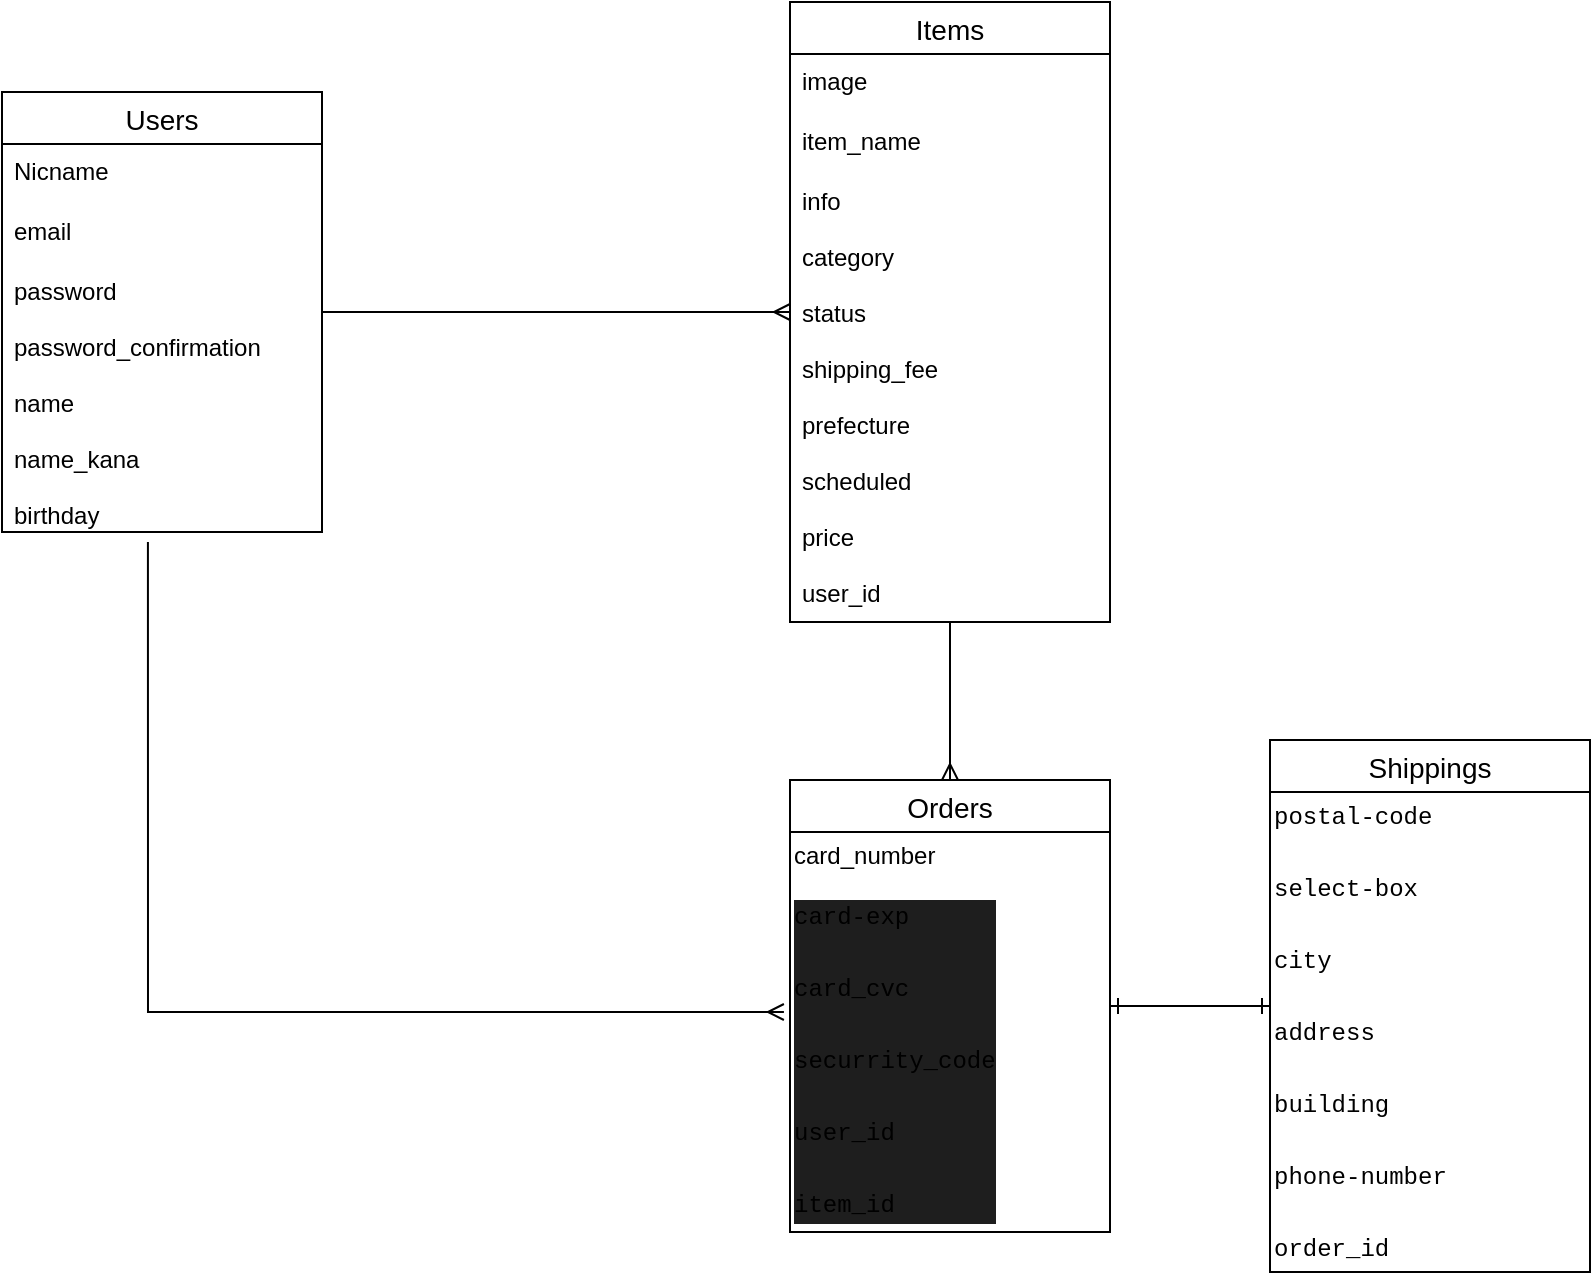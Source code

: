 <mxfile version="13.10.0" type="embed">
    <diagram id="bLyAoqpC0Bb64JeXhaNg" name="Page-1">
        <mxGraphModel dx="728" dy="424" grid="1" gridSize="10" guides="1" tooltips="1" connect="1" arrows="1" fold="1" page="1" pageScale="1" pageWidth="827" pageHeight="1169" math="0" shadow="0">
            <root>
                <mxCell id="0"/>
                <mxCell id="1" parent="0"/>
                <mxCell id="Au6O60PlYEfLJ1qO_UJJ-18" value="" style="edgeStyle=orthogonalEdgeStyle;rounded=0;orthogonalLoop=1;jettySize=auto;html=1;endArrow=ERmany;endFill=0;" edge="1" parent="1" source="Au6O60PlYEfLJ1qO_UJJ-1" target="Au6O60PlYEfLJ1qO_UJJ-14">
                    <mxGeometry relative="1" as="geometry"/>
                </mxCell>
                <mxCell id="Au6O60PlYEfLJ1qO_UJJ-1" value="Users" style="swimlane;fontStyle=0;childLayout=stackLayout;horizontal=1;startSize=26;horizontalStack=0;resizeParent=1;resizeParentMax=0;resizeLast=0;collapsible=1;marginBottom=0;align=center;fontSize=14;" vertex="1" parent="1">
                    <mxGeometry x="46" y="56" width="160" height="220" as="geometry"/>
                </mxCell>
                <mxCell id="Au6O60PlYEfLJ1qO_UJJ-2" value="Nicname" style="text;strokeColor=none;fillColor=none;spacingLeft=4;spacingRight=4;overflow=hidden;rotatable=0;points=[[0,0.5],[1,0.5]];portConstraint=eastwest;fontSize=12;" vertex="1" parent="Au6O60PlYEfLJ1qO_UJJ-1">
                    <mxGeometry y="26" width="160" height="30" as="geometry"/>
                </mxCell>
                <mxCell id="Au6O60PlYEfLJ1qO_UJJ-3" value="email" style="text;strokeColor=none;fillColor=none;spacingLeft=4;spacingRight=4;overflow=hidden;rotatable=0;points=[[0,0.5],[1,0.5]];portConstraint=eastwest;fontSize=12;" vertex="1" parent="Au6O60PlYEfLJ1qO_UJJ-1">
                    <mxGeometry y="56" width="160" height="30" as="geometry"/>
                </mxCell>
                <mxCell id="Au6O60PlYEfLJ1qO_UJJ-4" value="password&#10;&#10;password_confirmation&#10;&#10;name&#10;&#10;name_kana&#10;&#10;birthday&#10;" style="text;strokeColor=none;fillColor=none;spacingLeft=4;spacingRight=4;overflow=hidden;rotatable=0;points=[[0,0.5],[1,0.5]];portConstraint=eastwest;fontSize=12;" vertex="1" parent="Au6O60PlYEfLJ1qO_UJJ-1">
                    <mxGeometry y="86" width="160" height="134" as="geometry"/>
                </mxCell>
                <mxCell id="Au6O60PlYEfLJ1qO_UJJ-23" value="" style="edgeStyle=orthogonalEdgeStyle;rounded=0;orthogonalLoop=1;jettySize=auto;html=1;endArrow=ERmany;endFill=0;" edge="1" parent="1" source="Au6O60PlYEfLJ1qO_UJJ-14" target="Au6O60PlYEfLJ1qO_UJJ-19">
                    <mxGeometry relative="1" as="geometry"/>
                </mxCell>
                <mxCell id="Au6O60PlYEfLJ1qO_UJJ-14" value="Items" style="swimlane;fontStyle=0;childLayout=stackLayout;horizontal=1;startSize=26;horizontalStack=0;resizeParent=1;resizeParentMax=0;resizeLast=0;collapsible=1;marginBottom=0;align=center;fontSize=14;" vertex="1" parent="1">
                    <mxGeometry x="440" y="11" width="160" height="310" as="geometry"/>
                </mxCell>
                <mxCell id="Au6O60PlYEfLJ1qO_UJJ-15" value="image" style="text;strokeColor=none;fillColor=none;spacingLeft=4;spacingRight=4;overflow=hidden;rotatable=0;points=[[0,0.5],[1,0.5]];portConstraint=eastwest;fontSize=12;" vertex="1" parent="Au6O60PlYEfLJ1qO_UJJ-14">
                    <mxGeometry y="26" width="160" height="30" as="geometry"/>
                </mxCell>
                <mxCell id="Au6O60PlYEfLJ1qO_UJJ-16" value="item_name" style="text;strokeColor=none;fillColor=none;spacingLeft=4;spacingRight=4;overflow=hidden;rotatable=0;points=[[0,0.5],[1,0.5]];portConstraint=eastwest;fontSize=12;" vertex="1" parent="Au6O60PlYEfLJ1qO_UJJ-14">
                    <mxGeometry y="56" width="160" height="30" as="geometry"/>
                </mxCell>
                <mxCell id="Au6O60PlYEfLJ1qO_UJJ-17" value="info&#10;&#10;category&#10;&#10;status&#10;&#10;shipping_fee&#10;&#10;prefecture&#10;&#10;scheduled&#10;&#10;price&#10;&#10;user_id&#10;&#10;" style="text;strokeColor=none;fillColor=none;spacingLeft=4;spacingRight=4;overflow=hidden;rotatable=0;points=[[0,0.5],[1,0.5]];portConstraint=eastwest;fontSize=12;" vertex="1" parent="Au6O60PlYEfLJ1qO_UJJ-14">
                    <mxGeometry y="86" width="160" height="224" as="geometry"/>
                </mxCell>
                <mxCell id="Au6O60PlYEfLJ1qO_UJJ-32" value="" style="edgeStyle=orthogonalEdgeStyle;rounded=0;orthogonalLoop=1;jettySize=auto;html=1;endArrow=ERone;endFill=0;startArrow=ERone;startFill=0;" edge="1" parent="1" source="Au6O60PlYEfLJ1qO_UJJ-19" target="Au6O60PlYEfLJ1qO_UJJ-30">
                    <mxGeometry relative="1" as="geometry"/>
                </mxCell>
                <mxCell id="Au6O60PlYEfLJ1qO_UJJ-19" value="Orders" style="swimlane;fontStyle=0;childLayout=stackLayout;horizontal=1;startSize=26;horizontalStack=0;resizeParent=1;resizeParentMax=0;resizeLast=0;collapsible=1;marginBottom=0;align=center;fontSize=14;" vertex="1" parent="1">
                    <mxGeometry x="440" y="400" width="160" height="226" as="geometry"/>
                </mxCell>
                <mxCell id="Au6O60PlYEfLJ1qO_UJJ-25" value="card_number&lt;br&gt;&lt;br&gt;&lt;div style=&quot;background-color: rgb(30 , 30 , 30) ; font-family: &amp;#34;menlo&amp;#34; , &amp;#34;monaco&amp;#34; , &amp;#34;courier new&amp;#34; , monospace ; line-height: 18px&quot;&gt;&lt;span&gt;card-exp&lt;/span&gt;&lt;/div&gt;&lt;div style=&quot;background-color: rgb(30 , 30 , 30) ; font-family: &amp;#34;menlo&amp;#34; , &amp;#34;monaco&amp;#34; , &amp;#34;courier new&amp;#34; , monospace ; line-height: 18px&quot;&gt;&lt;span&gt;&lt;br&gt;&lt;/span&gt;&lt;/div&gt;&lt;div style=&quot;background-color: rgb(30 , 30 , 30) ; font-family: &amp;#34;menlo&amp;#34; , &amp;#34;monaco&amp;#34; , &amp;#34;courier new&amp;#34; , monospace ; line-height: 18px&quot;&gt;&lt;font&gt;card_cvc&lt;/font&gt;&lt;/div&gt;&lt;div style=&quot;background-color: rgb(30 , 30 , 30) ; font-family: &amp;#34;menlo&amp;#34; , &amp;#34;monaco&amp;#34; , &amp;#34;courier new&amp;#34; , monospace ; line-height: 18px&quot;&gt;&lt;font&gt;&lt;br&gt;&lt;/font&gt;&lt;/div&gt;&lt;div style=&quot;background-color: rgb(30 , 30 , 30) ; font-family: &amp;#34;menlo&amp;#34; , &amp;#34;monaco&amp;#34; , &amp;#34;courier new&amp;#34; , monospace ; line-height: 18px&quot;&gt;&lt;font&gt;securrity_code&lt;/font&gt;&lt;/div&gt;&lt;div style=&quot;background-color: rgb(30 , 30 , 30) ; font-family: &amp;#34;menlo&amp;#34; , &amp;#34;monaco&amp;#34; , &amp;#34;courier new&amp;#34; , monospace ; line-height: 18px&quot;&gt;&lt;font&gt;&lt;br&gt;&lt;/font&gt;&lt;/div&gt;&lt;div style=&quot;background-color: rgb(30 , 30 , 30) ; font-family: &amp;#34;menlo&amp;#34; , &amp;#34;monaco&amp;#34; , &amp;#34;courier new&amp;#34; , monospace ; line-height: 18px&quot;&gt;&lt;font&gt;user_id&lt;/font&gt;&lt;/div&gt;&lt;div style=&quot;background-color: rgb(30 , 30 , 30) ; font-family: &amp;#34;menlo&amp;#34; , &amp;#34;monaco&amp;#34; , &amp;#34;courier new&amp;#34; , monospace ; line-height: 18px&quot;&gt;&lt;font&gt;&lt;br&gt;&lt;/font&gt;&lt;/div&gt;&lt;div style=&quot;background-color: rgb(30 , 30 , 30) ; font-family: &amp;#34;menlo&amp;#34; , &amp;#34;monaco&amp;#34; , &amp;#34;courier new&amp;#34; , monospace ; line-height: 18px&quot;&gt;&lt;font&gt;item_id&lt;/font&gt;&lt;/div&gt;" style="text;html=1;align=left;verticalAlign=middle;resizable=0;points=[];autosize=1;" vertex="1" parent="Au6O60PlYEfLJ1qO_UJJ-19">
                    <mxGeometry y="26" width="160" height="200" as="geometry"/>
                </mxCell>
                <mxCell id="Au6O60PlYEfLJ1qO_UJJ-30" value="Shippings" style="swimlane;fontStyle=0;childLayout=stackLayout;horizontal=1;startSize=26;horizontalStack=0;resizeParent=1;resizeParentMax=0;resizeLast=0;collapsible=1;marginBottom=0;align=center;fontSize=14;" vertex="1" parent="1">
                    <mxGeometry x="680" y="380" width="160" height="266" as="geometry"/>
                </mxCell>
                <mxCell id="Au6O60PlYEfLJ1qO_UJJ-31" value="&lt;div style=&quot;font-family: &amp;#34;menlo&amp;#34; , &amp;#34;monaco&amp;#34; , &amp;#34;courier new&amp;#34; , monospace ; line-height: 18px&quot;&gt;&lt;span&gt;postal-code&lt;/span&gt;&lt;/div&gt;&lt;div style=&quot;font-family: &amp;#34;menlo&amp;#34; , &amp;#34;monaco&amp;#34; , &amp;#34;courier new&amp;#34; , monospace ; line-height: 18px&quot;&gt;&lt;span&gt;&lt;br&gt;&lt;/span&gt;&lt;/div&gt;&lt;div style=&quot;font-family: &amp;#34;menlo&amp;#34; , &amp;#34;monaco&amp;#34; , &amp;#34;courier new&amp;#34; , monospace ; line-height: 18px&quot;&gt;&lt;div style=&quot;line-height: 18px&quot;&gt;&lt;span&gt;select-box&lt;/span&gt;&lt;/div&gt;&lt;div style=&quot;line-height: 18px&quot;&gt;&lt;span&gt;&lt;br&gt;&lt;/span&gt;&lt;/div&gt;&lt;div style=&quot;line-height: 18px&quot;&gt;&lt;span&gt;city&lt;/span&gt;&lt;/div&gt;&lt;div style=&quot;line-height: 18px&quot;&gt;&lt;span&gt;&lt;br&gt;&lt;/span&gt;&lt;/div&gt;&lt;div style=&quot;line-height: 18px&quot;&gt;&lt;span&gt;address&lt;/span&gt;&lt;/div&gt;&lt;div style=&quot;line-height: 18px&quot;&gt;&lt;span&gt;&lt;br&gt;&lt;/span&gt;&lt;/div&gt;&lt;div style=&quot;line-height: 18px&quot;&gt;&lt;div style=&quot;line-height: 18px&quot;&gt;&lt;span&gt;building&lt;/span&gt;&lt;/div&gt;&lt;div style=&quot;line-height: 18px&quot;&gt;&lt;span&gt;&lt;br&gt;&lt;/span&gt;&lt;/div&gt;&lt;div style=&quot;line-height: 18px&quot;&gt;&lt;div style=&quot;line-height: 18px&quot;&gt;&lt;span&gt;phone-number&lt;/span&gt;&lt;/div&gt;&lt;div style=&quot;line-height: 18px&quot;&gt;&lt;span&gt;&lt;br&gt;&lt;/span&gt;&lt;/div&gt;&lt;div style=&quot;line-height: 18px&quot;&gt;&lt;span&gt;order_id&lt;/span&gt;&lt;/div&gt;&lt;/div&gt;&lt;/div&gt;&lt;/div&gt;" style="text;html=1;align=left;verticalAlign=middle;resizable=0;points=[];autosize=1;" vertex="1" parent="Au6O60PlYEfLJ1qO_UJJ-30">
                    <mxGeometry y="26" width="160" height="240" as="geometry"/>
                </mxCell>
                <mxCell id="Au6O60PlYEfLJ1qO_UJJ-33" style="edgeStyle=orthogonalEdgeStyle;rounded=0;orthogonalLoop=1;jettySize=auto;html=1;entryX=-0.019;entryY=0.45;entryDx=0;entryDy=0;entryPerimeter=0;fontColor=#f0f0f0;exitX=0.456;exitY=1.037;exitDx=0;exitDy=0;exitPerimeter=0;endArrow=ERmany;endFill=0;" edge="1" parent="1" source="Au6O60PlYEfLJ1qO_UJJ-4" target="Au6O60PlYEfLJ1qO_UJJ-25">
                    <mxGeometry relative="1" as="geometry">
                        <Array as="points">
                            <mxPoint x="119" y="516"/>
                        </Array>
                    </mxGeometry>
                </mxCell>
            </root>
        </mxGraphModel>
    </diagram>
</mxfile>